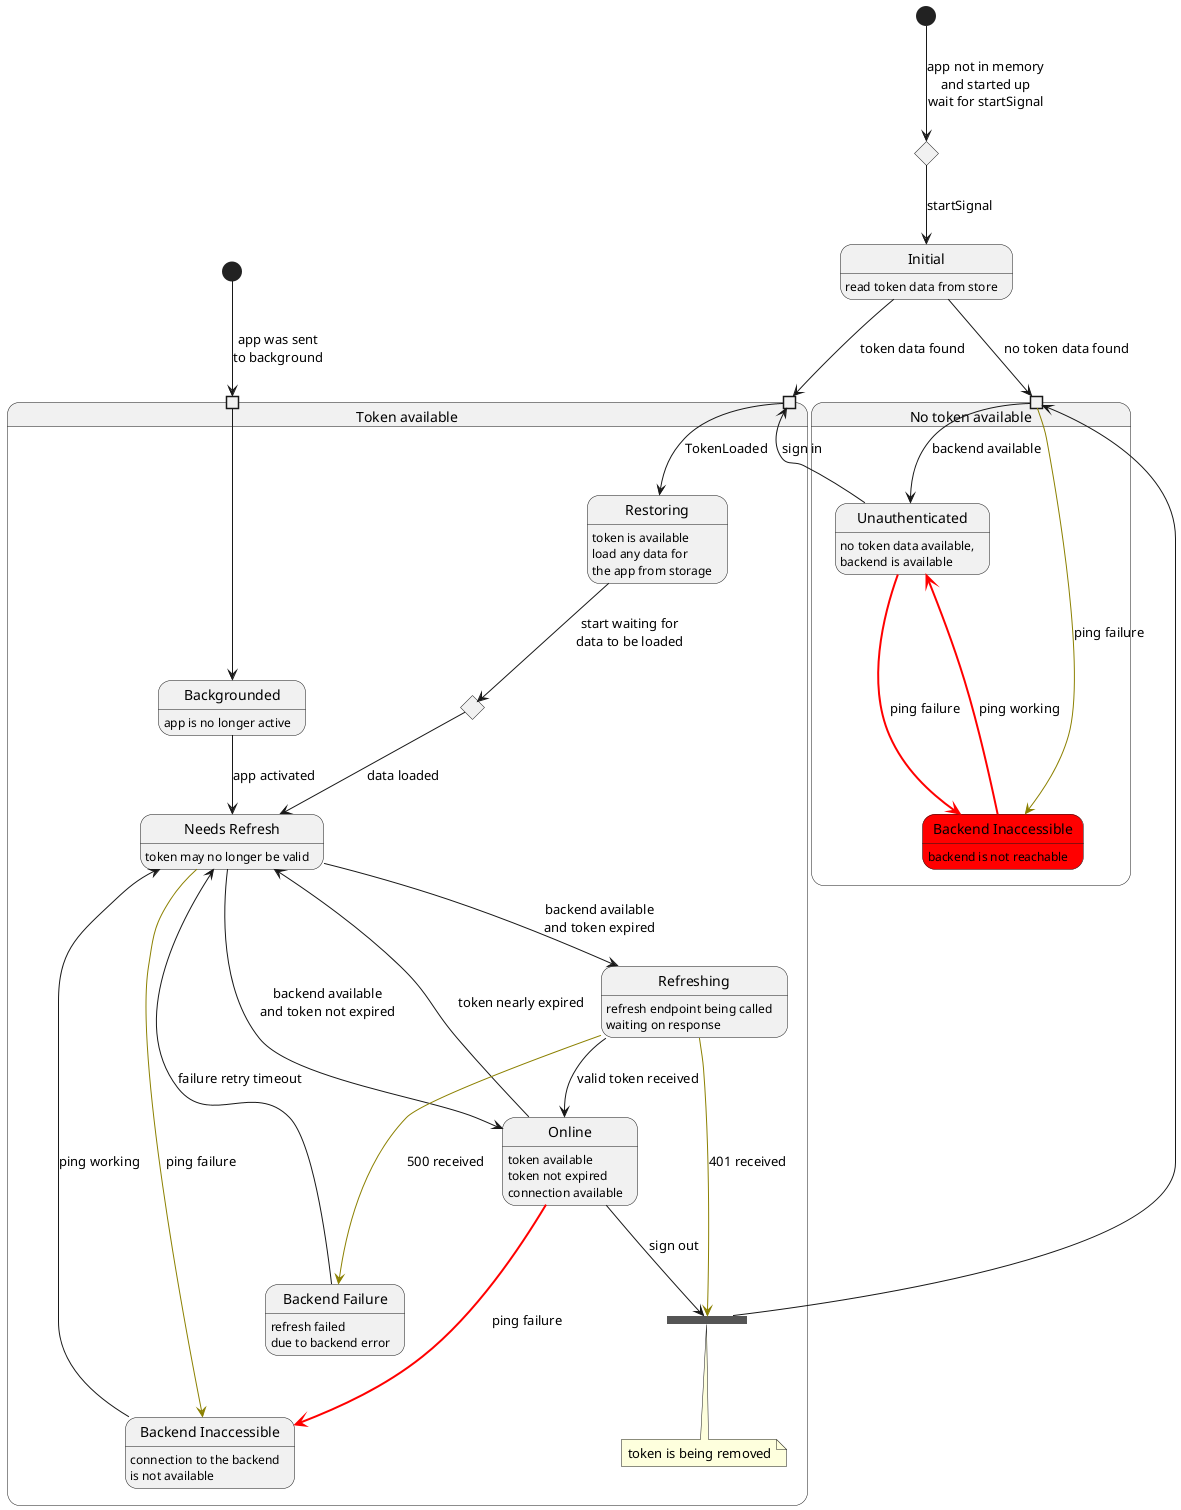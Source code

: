 @startuml AuthState
state Signal <<choice>>
state Initial : read token data from store
[*] --> Signal : app not in memory\nand started up\nwait for startSignal
Signal --> Initial : startSignal

state "Token available" as Authenticated {
  state " " as needsRefreshPin <<inputPin>>
  ' state " " as authenticatedPin <<inputPin>>
  state " " as backgroundedPin <<inputPin>>
  ' needsRefreshPin --> Restoring
  state WaitForDataLoaded <<choice>>
  needsRefreshPin --> InitialLoad : TokenLoaded
  ' authenticatedPin --> AuthenticatedOnline
  backgroundedPin --> Backgrounded
  state "Restoring" as InitialLoad: token is available\nload any data for\nthe app from storage
  state "Needs Refresh" as NeedsRefresh: token may no longer be valid
  state Refreshing: refresh endpoint being called\nwaiting on response
  state "Online" as AuthenticatedOnline: token available\ntoken not expired\nconnection available
  state "Backend Inaccessible" as BackendInaccessible: connection to the backend\nis not available
  state "Backend Failure" as BackendFailure: refresh failed\ndue to backend error
  state "Token Removal" as TokenRemoval <<join>>
  state "Backgrounded" as Backgrounded: app is no longer active

  note bottom of TokenRemoval
    token is being removed
  end note
  ' state "Restoring" as Restoring: app is active\nin foreground

  InitialLoad --> WaitForDataLoaded : start waiting for\ndata to be loaded
  WaitForDataLoaded --> NeedsRefresh: data loaded
  NeedsRefresh --> Refreshing: backend available\nand token expired
  NeedsRefresh --> AuthenticatedOnline: backend available\nand token not expired
  Refreshing --> AuthenticatedOnline: valid token received
  Refreshing --[#8B8000]-> TokenRemoval: 401 received
  AuthenticatedOnline --[#red,bold]-> BackendInaccessible : ping failure
  AuthenticatedOnline --> NeedsRefresh : token nearly expired
  BackendInaccessible --> NeedsRefresh : ping working
  NeedsRefresh --[#8B8000]-> BackendInaccessible : ping failure
  Refreshing --[#8B8000]-> BackendFailure : 500 received
  BackendFailure --> NeedsRefresh : failure retry timeout
  AuthenticatedOnline --> TokenRemoval : sign out
  Backgrounded --> NeedsRefresh: app activated
  ' Backgrounded -> Restoring: app activated
  ' Restoring -> NeedsRefresh: app restored

}

state "No token available" as NoToken {
  state " " as unauthenticatedPin <<inputPin>>
  state Unauthenticated : no token data available,\nbackend is available
  state "Backend Inaccessible" as UnauthenticatedOffline #red : backend is not reachable
  unauthenticatedPin --> Unauthenticated : backend available
  unauthenticatedPin --[#8B8000]-> UnauthenticatedOffline : ping failure
  Unauthenticated --[#red,bold]-> UnauthenticatedOffline : ping failure
  UnauthenticatedOffline --[#red,bold]-> Unauthenticated : ping working
  Unauthenticated --> needsRefreshPin : sign in

}


Initial --> unauthenticatedPin : no token data found
Initial --> needsRefreshPin : token data found
TokenRemoval --> unauthenticatedPin

' state AppActivate <<start>>
' AppActivate --> needsRefreshPin : app was activated\nfrom memory
state AppBackgrounded <<start>>
AppBackgrounded --> backgroundedPin : app was sent\nto background

@enduml

@startuml
state "No token available" as NoToken {
  state " " as unauthenticatedPin <<inputPin>>
  state "Unauthenticated Online" as Unauthenticated : no token data available,\nbackend is available
  state "Unauthenticated Offline" as UnauthenticatedOffline #red : backend is not reachable
  unauthenticatedPin --> Unauthenticated : backend available
  unauthenticatedPin --[#8B8000]-> UnauthenticatedOffline : ping failure
  Unauthenticated --[#red,bold]-> UnauthenticatedOffline : ping failure
  UnauthenticatedOffline --[#red,bold]-> Unauthenticated : ping working
}
@enduml


@startuml
state "No token available" as NoToken {
  state " " as unauthenticatedPin <<inputPin>>

  unauthenticatedPin --> Unauthenticated : [backendAccessible]
  unauthenticatedPin --[#8B8000]-> UnauthenticatedOffline : [not backendAccessible]

  state "Unauthenticated Online" as Unauthenticated {

    state "Effect" as a
    state c <<choice>>

    a-->c
    c--> UnauthenticatedOffline: [not backendAccessible]
    a-->a: NetInfo update


  }
  state "Unauthenticated Offline" as UnauthenticatedOffline {

    state "Effect" as a2
    state c2 <<choice>>

    a2-->c2
    c2--> Unauthenticated: [backendAccessible]
    a2-->a2: NetInfo update

  }
}
@enduml

@startuml
state "No token available" as NoToken {
  state " " as unauthenticatedPin <<inputPin>>

  unauthenticatedPin --> Unauthenticated : [backendAccessible]
  unauthenticatedPin --[#8B8000]-> UnauthenticatedOffline : [not backendAccessible]

  state "Unauthenticated Online" as Unauthenticated : no token data available,\nbackend is available
  state "Unauthenticated Offline" as UnauthenticatedOffline #red : backend is not reachable
  state c <<choice>>
  Unauthenticated-->c : effect fired
  c-->Unauthenticated
  c--> UnauthenticatedOffline: [not backendAccessible]
  Unauthenticated-->Unauthenticated: NetInfo update


  state c2 <<choice>>

  UnauthenticatedOffline-->c2: effect fired
  c2-->UnauthenticatedOffline
  c2--> Unauthenticated: [backendAccessible]
  UnauthenticatedOffline-->UnauthenticatedOffline: NetInfo update

}
@enduml
